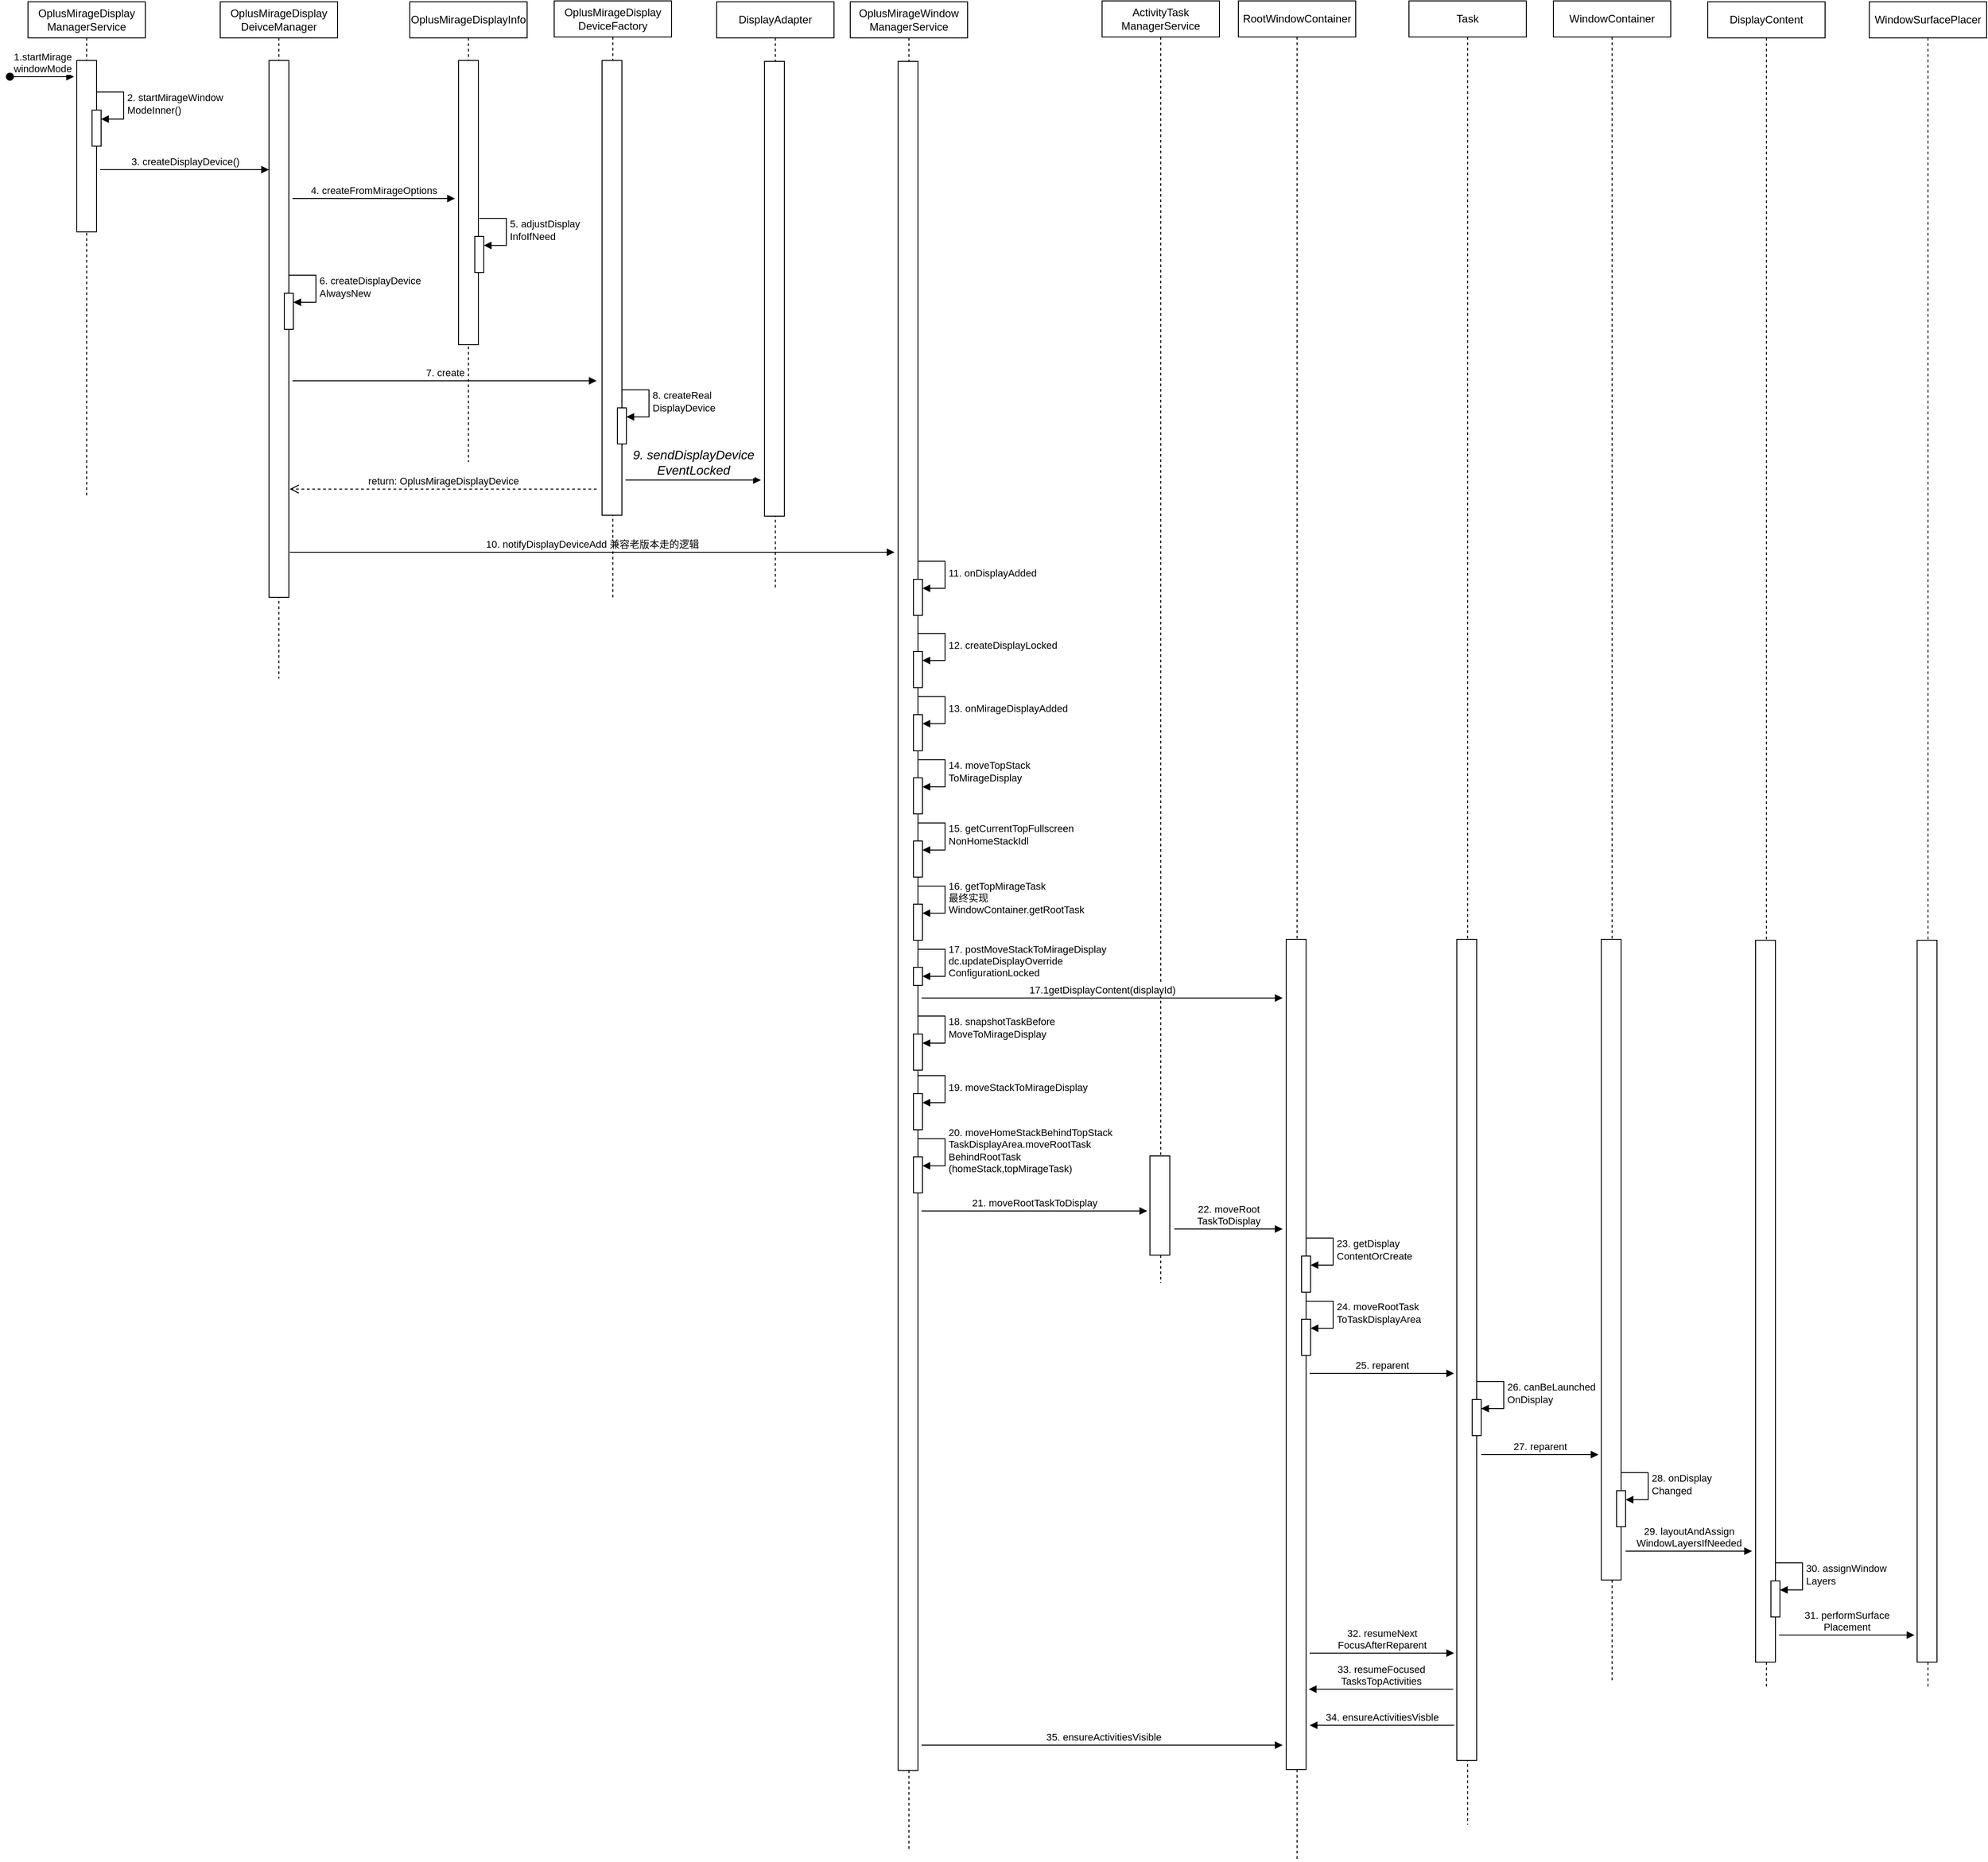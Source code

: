 <mxfile version="21.1.4" type="github">
  <diagram name="Page-1" id="2YBvvXClWsGukQMizWep">
    <mxGraphModel dx="979" dy="543" grid="1" gridSize="10" guides="1" tooltips="1" connect="1" arrows="1" fold="1" page="1" pageScale="1" pageWidth="850" pageHeight="1100" math="0" shadow="0">
      <root>
        <mxCell id="0" />
        <mxCell id="1" parent="0" />
        <mxCell id="8hkkn-3WCArkH5dwM9WC-1" value="OplusMirageDisplay&lt;br&gt;ManagerService" style="shape=umlLifeline;perimeter=lifelinePerimeter;whiteSpace=wrap;html=1;container=0;dropTarget=0;collapsible=0;recursiveResize=0;outlineConnect=0;portConstraint=eastwest;newEdgeStyle={&quot;edgeStyle&quot;:&quot;elbowEdgeStyle&quot;,&quot;elbow&quot;:&quot;vertical&quot;,&quot;curved&quot;:0,&quot;rounded&quot;:0};" parent="1" vertex="1">
          <mxGeometry x="40" y="20" width="130" height="550" as="geometry" />
        </mxCell>
        <mxCell id="8hkkn-3WCArkH5dwM9WC-2" value="" style="html=1;points=[];perimeter=orthogonalPerimeter;outlineConnect=0;targetShapes=umlLifeline;portConstraint=eastwest;newEdgeStyle={&quot;edgeStyle&quot;:&quot;elbowEdgeStyle&quot;,&quot;elbow&quot;:&quot;vertical&quot;,&quot;curved&quot;:0,&quot;rounded&quot;:0};" parent="8hkkn-3WCArkH5dwM9WC-1" vertex="1">
          <mxGeometry x="54" y="65" width="22" height="190" as="geometry" />
        </mxCell>
        <mxCell id="8hkkn-3WCArkH5dwM9WC-3" value="1.startMirage&lt;br&gt;windowMode" style="html=1;verticalAlign=bottom;startArrow=oval;endArrow=block;startSize=8;edgeStyle=elbowEdgeStyle;elbow=vertical;curved=0;rounded=0;" parent="8hkkn-3WCArkH5dwM9WC-1" edge="1">
          <mxGeometry relative="1" as="geometry">
            <mxPoint x="-20" y="83" as="sourcePoint" />
            <mxPoint x="51" y="83.103" as="targetPoint" />
          </mxGeometry>
        </mxCell>
        <mxCell id="8hkkn-3WCArkH5dwM9WC-277" value="" style="html=1;points=[];perimeter=orthogonalPerimeter;outlineConnect=0;targetShapes=umlLifeline;portConstraint=eastwest;newEdgeStyle={&quot;edgeStyle&quot;:&quot;elbowEdgeStyle&quot;,&quot;elbow&quot;:&quot;vertical&quot;,&quot;curved&quot;:0,&quot;rounded&quot;:0};" parent="8hkkn-3WCArkH5dwM9WC-1" vertex="1">
          <mxGeometry x="71" y="120" width="10" height="40" as="geometry" />
        </mxCell>
        <mxCell id="8hkkn-3WCArkH5dwM9WC-278" value="2. startMirageWindow&lt;br&gt;ModeInner()" style="html=1;align=left;spacingLeft=2;endArrow=block;rounded=0;edgeStyle=orthogonalEdgeStyle;curved=0;rounded=0;" parent="8hkkn-3WCArkH5dwM9WC-1" target="8hkkn-3WCArkH5dwM9WC-277" edge="1">
          <mxGeometry relative="1" as="geometry">
            <mxPoint x="76" y="100" as="sourcePoint" />
            <Array as="points">
              <mxPoint x="106" y="130" />
            </Array>
          </mxGeometry>
        </mxCell>
        <mxCell id="8hkkn-3WCArkH5dwM9WC-279" value="OplusMirageDisplay&lt;br&gt;DeivceManager" style="shape=umlLifeline;perimeter=lifelinePerimeter;whiteSpace=wrap;html=1;container=0;dropTarget=0;collapsible=0;recursiveResize=0;outlineConnect=0;portConstraint=eastwest;newEdgeStyle={&quot;edgeStyle&quot;:&quot;elbowEdgeStyle&quot;,&quot;elbow&quot;:&quot;vertical&quot;,&quot;curved&quot;:0,&quot;rounded&quot;:0};" parent="1" vertex="1">
          <mxGeometry x="253" y="20" width="130" height="750" as="geometry" />
        </mxCell>
        <mxCell id="8hkkn-3WCArkH5dwM9WC-280" value="" style="html=1;points=[];perimeter=orthogonalPerimeter;outlineConnect=0;targetShapes=umlLifeline;portConstraint=eastwest;newEdgeStyle={&quot;edgeStyle&quot;:&quot;elbowEdgeStyle&quot;,&quot;elbow&quot;:&quot;vertical&quot;,&quot;curved&quot;:0,&quot;rounded&quot;:0};" parent="8hkkn-3WCArkH5dwM9WC-279" vertex="1">
          <mxGeometry x="54" y="65" width="22" height="595" as="geometry" />
        </mxCell>
        <mxCell id="8hkkn-3WCArkH5dwM9WC-285" value="" style="html=1;points=[];perimeter=orthogonalPerimeter;outlineConnect=0;targetShapes=umlLifeline;portConstraint=eastwest;newEdgeStyle={&quot;edgeStyle&quot;:&quot;elbowEdgeStyle&quot;,&quot;elbow&quot;:&quot;vertical&quot;,&quot;curved&quot;:0,&quot;rounded&quot;:0};" parent="8hkkn-3WCArkH5dwM9WC-279" vertex="1">
          <mxGeometry x="71" y="323" width="10" height="40" as="geometry" />
        </mxCell>
        <mxCell id="8hkkn-3WCArkH5dwM9WC-286" value="6. createDisplayDevice&lt;br&gt;AlwaysNew" style="html=1;align=left;spacingLeft=2;endArrow=block;rounded=0;edgeStyle=orthogonalEdgeStyle;curved=0;rounded=0;" parent="8hkkn-3WCArkH5dwM9WC-279" target="8hkkn-3WCArkH5dwM9WC-285" edge="1">
          <mxGeometry relative="1" as="geometry">
            <mxPoint x="76" y="303" as="sourcePoint" />
            <Array as="points">
              <mxPoint x="106" y="333" />
            </Array>
          </mxGeometry>
        </mxCell>
        <mxCell id="8hkkn-3WCArkH5dwM9WC-284" value="3. createDisplayDevice()" style="html=1;verticalAlign=bottom;endArrow=block;edgeStyle=elbowEdgeStyle;elbow=vertical;curved=0;rounded=0;" parent="1" target="8hkkn-3WCArkH5dwM9WC-280" edge="1">
          <mxGeometry width="80" relative="1" as="geometry">
            <mxPoint x="120" y="206" as="sourcePoint" />
            <mxPoint x="300" y="206" as="targetPoint" />
          </mxGeometry>
        </mxCell>
        <mxCell id="8hkkn-3WCArkH5dwM9WC-287" value="OplusMirageDisplayInfo" style="shape=umlLifeline;perimeter=lifelinePerimeter;whiteSpace=wrap;html=1;container=0;dropTarget=0;collapsible=0;recursiveResize=0;outlineConnect=0;portConstraint=eastwest;newEdgeStyle={&quot;edgeStyle&quot;:&quot;elbowEdgeStyle&quot;,&quot;elbow&quot;:&quot;vertical&quot;,&quot;curved&quot;:0,&quot;rounded&quot;:0};" parent="1" vertex="1">
          <mxGeometry x="463" y="20" width="130" height="510" as="geometry" />
        </mxCell>
        <mxCell id="8hkkn-3WCArkH5dwM9WC-288" value="" style="html=1;points=[];perimeter=orthogonalPerimeter;outlineConnect=0;targetShapes=umlLifeline;portConstraint=eastwest;newEdgeStyle={&quot;edgeStyle&quot;:&quot;elbowEdgeStyle&quot;,&quot;elbow&quot;:&quot;vertical&quot;,&quot;curved&quot;:0,&quot;rounded&quot;:0};" parent="8hkkn-3WCArkH5dwM9WC-287" vertex="1">
          <mxGeometry x="54" y="65" width="22" height="315" as="geometry" />
        </mxCell>
        <mxCell id="8hkkn-3WCArkH5dwM9WC-294" value="" style="html=1;points=[];perimeter=orthogonalPerimeter;outlineConnect=0;targetShapes=umlLifeline;portConstraint=eastwest;newEdgeStyle={&quot;edgeStyle&quot;:&quot;elbowEdgeStyle&quot;,&quot;elbow&quot;:&quot;vertical&quot;,&quot;curved&quot;:0,&quot;rounded&quot;:0};" parent="8hkkn-3WCArkH5dwM9WC-287" vertex="1">
          <mxGeometry x="72" y="260" width="10" height="40" as="geometry" />
        </mxCell>
        <mxCell id="8hkkn-3WCArkH5dwM9WC-295" value="5. adjustDisplay&lt;br&gt;InfoIfNeed" style="html=1;align=left;spacingLeft=2;endArrow=block;rounded=0;edgeStyle=orthogonalEdgeStyle;curved=0;rounded=0;" parent="8hkkn-3WCArkH5dwM9WC-287" target="8hkkn-3WCArkH5dwM9WC-294" edge="1">
          <mxGeometry relative="1" as="geometry">
            <mxPoint x="77" y="240" as="sourcePoint" />
            <Array as="points">
              <mxPoint x="107" y="270" />
            </Array>
          </mxGeometry>
        </mxCell>
        <mxCell id="8hkkn-3WCArkH5dwM9WC-293" value="4. createFromMirageOptions" style="html=1;verticalAlign=bottom;endArrow=block;edgeStyle=elbowEdgeStyle;elbow=vertical;curved=0;rounded=0;" parent="1" edge="1">
          <mxGeometry width="80" relative="1" as="geometry">
            <mxPoint x="333" y="238" as="sourcePoint" />
            <mxPoint x="513" y="238" as="targetPoint" />
          </mxGeometry>
        </mxCell>
        <mxCell id="8hkkn-3WCArkH5dwM9WC-296" value="OplusMirageDisplay&lt;br&gt;DeviceFactory" style="shape=umlLifeline;perimeter=lifelinePerimeter;whiteSpace=wrap;html=1;container=0;dropTarget=0;collapsible=0;recursiveResize=0;outlineConnect=0;portConstraint=eastwest;newEdgeStyle={&quot;edgeStyle&quot;:&quot;elbowEdgeStyle&quot;,&quot;elbow&quot;:&quot;vertical&quot;,&quot;curved&quot;:0,&quot;rounded&quot;:0};" parent="1" vertex="1">
          <mxGeometry x="623" y="19" width="130" height="661" as="geometry" />
        </mxCell>
        <mxCell id="8hkkn-3WCArkH5dwM9WC-297" value="" style="html=1;points=[];perimeter=orthogonalPerimeter;outlineConnect=0;targetShapes=umlLifeline;portConstraint=eastwest;newEdgeStyle={&quot;edgeStyle&quot;:&quot;elbowEdgeStyle&quot;,&quot;elbow&quot;:&quot;vertical&quot;,&quot;curved&quot;:0,&quot;rounded&quot;:0};" parent="8hkkn-3WCArkH5dwM9WC-296" vertex="1">
          <mxGeometry x="53" y="66" width="22" height="504" as="geometry" />
        </mxCell>
        <mxCell id="8hkkn-3WCArkH5dwM9WC-304" value="" style="html=1;points=[];perimeter=orthogonalPerimeter;outlineConnect=0;targetShapes=umlLifeline;portConstraint=eastwest;newEdgeStyle={&quot;edgeStyle&quot;:&quot;elbowEdgeStyle&quot;,&quot;elbow&quot;:&quot;vertical&quot;,&quot;curved&quot;:0,&quot;rounded&quot;:0};" parent="8hkkn-3WCArkH5dwM9WC-296" vertex="1">
          <mxGeometry x="70" y="451" width="10" height="40" as="geometry" />
        </mxCell>
        <mxCell id="8hkkn-3WCArkH5dwM9WC-305" value="8. createReal&lt;br&gt;DisplayDevice" style="html=1;align=left;spacingLeft=2;endArrow=block;rounded=0;edgeStyle=orthogonalEdgeStyle;curved=0;rounded=0;" parent="8hkkn-3WCArkH5dwM9WC-296" target="8hkkn-3WCArkH5dwM9WC-304" edge="1">
          <mxGeometry relative="1" as="geometry">
            <mxPoint x="75" y="431" as="sourcePoint" />
            <Array as="points">
              <mxPoint x="105" y="461" />
            </Array>
          </mxGeometry>
        </mxCell>
        <mxCell id="8hkkn-3WCArkH5dwM9WC-303" value="7. create" style="html=1;verticalAlign=bottom;endArrow=block;edgeStyle=elbowEdgeStyle;elbow=vertical;curved=0;rounded=0;" parent="1" edge="1">
          <mxGeometry width="80" relative="1" as="geometry">
            <mxPoint x="333" y="440" as="sourcePoint" />
            <mxPoint x="670" y="440" as="targetPoint" />
          </mxGeometry>
        </mxCell>
        <mxCell id="8hkkn-3WCArkH5dwM9WC-306" value="DisplayAdapter" style="shape=umlLifeline;perimeter=lifelinePerimeter;whiteSpace=wrap;html=1;container=0;dropTarget=0;collapsible=0;recursiveResize=0;outlineConnect=0;portConstraint=eastwest;newEdgeStyle={&quot;edgeStyle&quot;:&quot;elbowEdgeStyle&quot;,&quot;elbow&quot;:&quot;vertical&quot;,&quot;curved&quot;:0,&quot;rounded&quot;:0};" parent="1" vertex="1">
          <mxGeometry x="803" y="20" width="130" height="650" as="geometry" />
        </mxCell>
        <mxCell id="8hkkn-3WCArkH5dwM9WC-307" value="" style="html=1;points=[];perimeter=orthogonalPerimeter;outlineConnect=0;targetShapes=umlLifeline;portConstraint=eastwest;newEdgeStyle={&quot;edgeStyle&quot;:&quot;elbowEdgeStyle&quot;,&quot;elbow&quot;:&quot;vertical&quot;,&quot;curved&quot;:0,&quot;rounded&quot;:0};" parent="8hkkn-3WCArkH5dwM9WC-306" vertex="1">
          <mxGeometry x="53" y="66" width="22" height="504" as="geometry" />
        </mxCell>
        <mxCell id="8hkkn-3WCArkH5dwM9WC-310" value="&lt;font style=&quot;font-size: 14px;&quot;&gt;&lt;i&gt;9. sendDisplayDevice&lt;br&gt;EventLocked&lt;/i&gt;&lt;/font&gt;" style="html=1;verticalAlign=bottom;endArrow=block;edgeStyle=elbowEdgeStyle;elbow=vertical;curved=0;rounded=0;" parent="1" edge="1">
          <mxGeometry width="80" relative="1" as="geometry">
            <mxPoint x="702" y="550" as="sourcePoint" />
            <mxPoint x="852" y="550" as="targetPoint" />
            <mxPoint as="offset" />
          </mxGeometry>
        </mxCell>
        <mxCell id="8hkkn-3WCArkH5dwM9WC-311" value="return: OplusMirageDisplayDevice" style="html=1;verticalAlign=bottom;endArrow=open;dashed=1;endSize=8;edgeStyle=elbowEdgeStyle;elbow=vertical;curved=0;rounded=0;" parent="1" edge="1">
          <mxGeometry relative="1" as="geometry">
            <mxPoint x="670" y="560" as="sourcePoint" />
            <mxPoint x="330" y="560" as="targetPoint" />
          </mxGeometry>
        </mxCell>
        <mxCell id="8hkkn-3WCArkH5dwM9WC-312" value="OplusMirageWindow&lt;br&gt;ManagerService" style="shape=umlLifeline;perimeter=lifelinePerimeter;whiteSpace=wrap;html=1;container=0;dropTarget=0;collapsible=0;recursiveResize=0;outlineConnect=0;portConstraint=eastwest;newEdgeStyle={&quot;edgeStyle&quot;:&quot;elbowEdgeStyle&quot;,&quot;elbow&quot;:&quot;vertical&quot;,&quot;curved&quot;:0,&quot;rounded&quot;:0};" parent="1" vertex="1">
          <mxGeometry x="951" y="20" width="130" height="2050" as="geometry" />
        </mxCell>
        <mxCell id="8hkkn-3WCArkH5dwM9WC-313" value="" style="html=1;points=[];perimeter=orthogonalPerimeter;outlineConnect=0;targetShapes=umlLifeline;portConstraint=eastwest;newEdgeStyle={&quot;edgeStyle&quot;:&quot;elbowEdgeStyle&quot;,&quot;elbow&quot;:&quot;vertical&quot;,&quot;curved&quot;:0,&quot;rounded&quot;:0};" parent="8hkkn-3WCArkH5dwM9WC-312" vertex="1">
          <mxGeometry x="53" y="66" width="22" height="1894" as="geometry" />
        </mxCell>
        <mxCell id="8hkkn-3WCArkH5dwM9WC-315" value="" style="html=1;points=[];perimeter=orthogonalPerimeter;outlineConnect=0;targetShapes=umlLifeline;portConstraint=eastwest;newEdgeStyle={&quot;edgeStyle&quot;:&quot;elbowEdgeStyle&quot;,&quot;elbow&quot;:&quot;vertical&quot;,&quot;curved&quot;:0,&quot;rounded&quot;:0};" parent="8hkkn-3WCArkH5dwM9WC-312" vertex="1">
          <mxGeometry x="70" y="640" width="10" height="40" as="geometry" />
        </mxCell>
        <mxCell id="8hkkn-3WCArkH5dwM9WC-316" value="11. onDisplayAdded" style="html=1;align=left;spacingLeft=2;endArrow=block;rounded=0;edgeStyle=orthogonalEdgeStyle;curved=0;rounded=0;" parent="8hkkn-3WCArkH5dwM9WC-312" target="8hkkn-3WCArkH5dwM9WC-315" edge="1">
          <mxGeometry relative="1" as="geometry">
            <mxPoint x="75" y="620" as="sourcePoint" />
            <Array as="points">
              <mxPoint x="105" y="650" />
            </Array>
          </mxGeometry>
        </mxCell>
        <mxCell id="8hkkn-3WCArkH5dwM9WC-317" value="" style="html=1;points=[];perimeter=orthogonalPerimeter;outlineConnect=0;targetShapes=umlLifeline;portConstraint=eastwest;newEdgeStyle={&quot;edgeStyle&quot;:&quot;elbowEdgeStyle&quot;,&quot;elbow&quot;:&quot;vertical&quot;,&quot;curved&quot;:0,&quot;rounded&quot;:0};" parent="8hkkn-3WCArkH5dwM9WC-312" vertex="1">
          <mxGeometry x="70" y="720" width="10" height="40" as="geometry" />
        </mxCell>
        <mxCell id="8hkkn-3WCArkH5dwM9WC-318" value="12. createDisplayLocked" style="html=1;align=left;spacingLeft=2;endArrow=block;rounded=0;edgeStyle=orthogonalEdgeStyle;curved=0;rounded=0;" parent="8hkkn-3WCArkH5dwM9WC-312" target="8hkkn-3WCArkH5dwM9WC-317" edge="1">
          <mxGeometry relative="1" as="geometry">
            <mxPoint x="75" y="700" as="sourcePoint" />
            <Array as="points">
              <mxPoint x="105" y="730" />
            </Array>
          </mxGeometry>
        </mxCell>
        <mxCell id="8hkkn-3WCArkH5dwM9WC-319" value="" style="html=1;points=[];perimeter=orthogonalPerimeter;outlineConnect=0;targetShapes=umlLifeline;portConstraint=eastwest;newEdgeStyle={&quot;edgeStyle&quot;:&quot;elbowEdgeStyle&quot;,&quot;elbow&quot;:&quot;vertical&quot;,&quot;curved&quot;:0,&quot;rounded&quot;:0};" parent="8hkkn-3WCArkH5dwM9WC-312" vertex="1">
          <mxGeometry x="70" y="790" width="10" height="40" as="geometry" />
        </mxCell>
        <mxCell id="8hkkn-3WCArkH5dwM9WC-320" value="13. onMirageDisplayAdded" style="html=1;align=left;spacingLeft=2;endArrow=block;rounded=0;edgeStyle=orthogonalEdgeStyle;curved=0;rounded=0;" parent="8hkkn-3WCArkH5dwM9WC-312" target="8hkkn-3WCArkH5dwM9WC-319" edge="1">
          <mxGeometry relative="1" as="geometry">
            <mxPoint x="75" y="770" as="sourcePoint" />
            <Array as="points">
              <mxPoint x="105" y="800" />
            </Array>
          </mxGeometry>
        </mxCell>
        <mxCell id="8hkkn-3WCArkH5dwM9WC-321" value="" style="html=1;points=[];perimeter=orthogonalPerimeter;outlineConnect=0;targetShapes=umlLifeline;portConstraint=eastwest;newEdgeStyle={&quot;edgeStyle&quot;:&quot;elbowEdgeStyle&quot;,&quot;elbow&quot;:&quot;vertical&quot;,&quot;curved&quot;:0,&quot;rounded&quot;:0};" parent="8hkkn-3WCArkH5dwM9WC-312" vertex="1">
          <mxGeometry x="70" y="860" width="10" height="40" as="geometry" />
        </mxCell>
        <mxCell id="8hkkn-3WCArkH5dwM9WC-322" value="14. moveTopStack&lt;br&gt;ToMirageDisplay&amp;nbsp;" style="html=1;align=left;spacingLeft=2;endArrow=block;rounded=0;edgeStyle=orthogonalEdgeStyle;curved=0;rounded=0;" parent="8hkkn-3WCArkH5dwM9WC-312" target="8hkkn-3WCArkH5dwM9WC-321" edge="1">
          <mxGeometry relative="1" as="geometry">
            <mxPoint x="75" y="840" as="sourcePoint" />
            <Array as="points">
              <mxPoint x="105" y="870" />
            </Array>
          </mxGeometry>
        </mxCell>
        <mxCell id="8hkkn-3WCArkH5dwM9WC-323" value="" style="html=1;points=[];perimeter=orthogonalPerimeter;outlineConnect=0;targetShapes=umlLifeline;portConstraint=eastwest;newEdgeStyle={&quot;edgeStyle&quot;:&quot;elbowEdgeStyle&quot;,&quot;elbow&quot;:&quot;vertical&quot;,&quot;curved&quot;:0,&quot;rounded&quot;:0};" parent="8hkkn-3WCArkH5dwM9WC-312" vertex="1">
          <mxGeometry x="70" y="930" width="10" height="40" as="geometry" />
        </mxCell>
        <mxCell id="8hkkn-3WCArkH5dwM9WC-324" value="15. getCurrentTopFullscreen&lt;br&gt;NonHomeStackIdl" style="html=1;align=left;spacingLeft=2;endArrow=block;rounded=0;edgeStyle=orthogonalEdgeStyle;curved=0;rounded=0;" parent="8hkkn-3WCArkH5dwM9WC-312" target="8hkkn-3WCArkH5dwM9WC-323" edge="1">
          <mxGeometry relative="1" as="geometry">
            <mxPoint x="75" y="910" as="sourcePoint" />
            <Array as="points">
              <mxPoint x="105" y="940" />
            </Array>
          </mxGeometry>
        </mxCell>
        <mxCell id="8hkkn-3WCArkH5dwM9WC-325" value="" style="html=1;points=[];perimeter=orthogonalPerimeter;outlineConnect=0;targetShapes=umlLifeline;portConstraint=eastwest;newEdgeStyle={&quot;edgeStyle&quot;:&quot;elbowEdgeStyle&quot;,&quot;elbow&quot;:&quot;vertical&quot;,&quot;curved&quot;:0,&quot;rounded&quot;:0};" parent="8hkkn-3WCArkH5dwM9WC-312" vertex="1">
          <mxGeometry x="70" y="1000" width="10" height="40" as="geometry" />
        </mxCell>
        <mxCell id="8hkkn-3WCArkH5dwM9WC-326" value="16. getTopMirageTask&lt;br&gt;最终实现&lt;br&gt;WindowContainer.getRootTask" style="html=1;align=left;spacingLeft=2;endArrow=block;rounded=0;edgeStyle=orthogonalEdgeStyle;curved=0;rounded=0;" parent="8hkkn-3WCArkH5dwM9WC-312" target="8hkkn-3WCArkH5dwM9WC-325" edge="1">
          <mxGeometry relative="1" as="geometry">
            <mxPoint x="75" y="980" as="sourcePoint" />
            <Array as="points">
              <mxPoint x="105" y="1010" />
            </Array>
          </mxGeometry>
        </mxCell>
        <mxCell id="8hkkn-3WCArkH5dwM9WC-329" value="" style="html=1;points=[];perimeter=orthogonalPerimeter;outlineConnect=0;targetShapes=umlLifeline;portConstraint=eastwest;newEdgeStyle={&quot;edgeStyle&quot;:&quot;elbowEdgeStyle&quot;,&quot;elbow&quot;:&quot;vertical&quot;,&quot;curved&quot;:0,&quot;rounded&quot;:0};" parent="8hkkn-3WCArkH5dwM9WC-312" vertex="1">
          <mxGeometry x="70" y="1070" width="10" height="20" as="geometry" />
        </mxCell>
        <mxCell id="8hkkn-3WCArkH5dwM9WC-330" value="17. postMoveStackToMirageDisplay&lt;br&gt;dc.updateDisplayOverride&lt;br&gt;ConfigurationLocked" style="html=1;align=left;spacingLeft=2;endArrow=block;rounded=0;edgeStyle=orthogonalEdgeStyle;curved=0;rounded=0;" parent="8hkkn-3WCArkH5dwM9WC-312" target="8hkkn-3WCArkH5dwM9WC-329" edge="1">
          <mxGeometry relative="1" as="geometry">
            <mxPoint x="75" y="1050" as="sourcePoint" />
            <Array as="points">
              <mxPoint x="105" y="1080" />
            </Array>
          </mxGeometry>
        </mxCell>
        <mxCell id="8hkkn-3WCArkH5dwM9WC-331" value="" style="html=1;points=[];perimeter=orthogonalPerimeter;outlineConnect=0;targetShapes=umlLifeline;portConstraint=eastwest;newEdgeStyle={&quot;edgeStyle&quot;:&quot;elbowEdgeStyle&quot;,&quot;elbow&quot;:&quot;vertical&quot;,&quot;curved&quot;:0,&quot;rounded&quot;:0};" parent="8hkkn-3WCArkH5dwM9WC-312" vertex="1">
          <mxGeometry x="70" y="1144" width="10" height="40" as="geometry" />
        </mxCell>
        <mxCell id="8hkkn-3WCArkH5dwM9WC-332" value="18. snapshotTaskBefore&lt;br&gt;MoveToMirageDisplay" style="html=1;align=left;spacingLeft=2;endArrow=block;rounded=0;edgeStyle=orthogonalEdgeStyle;curved=0;rounded=0;" parent="8hkkn-3WCArkH5dwM9WC-312" target="8hkkn-3WCArkH5dwM9WC-331" edge="1">
          <mxGeometry relative="1" as="geometry">
            <mxPoint x="75" y="1124" as="sourcePoint" />
            <Array as="points">
              <mxPoint x="105" y="1154" />
            </Array>
          </mxGeometry>
        </mxCell>
        <mxCell id="8hkkn-3WCArkH5dwM9WC-333" value="" style="html=1;points=[];perimeter=orthogonalPerimeter;outlineConnect=0;targetShapes=umlLifeline;portConstraint=eastwest;newEdgeStyle={&quot;edgeStyle&quot;:&quot;elbowEdgeStyle&quot;,&quot;elbow&quot;:&quot;vertical&quot;,&quot;curved&quot;:0,&quot;rounded&quot;:0};" parent="8hkkn-3WCArkH5dwM9WC-312" vertex="1">
          <mxGeometry x="70" y="1210" width="10" height="40" as="geometry" />
        </mxCell>
        <mxCell id="8hkkn-3WCArkH5dwM9WC-334" value="19. moveStackToMirageDisplay" style="html=1;align=left;spacingLeft=2;endArrow=block;rounded=0;edgeStyle=orthogonalEdgeStyle;curved=0;rounded=0;" parent="8hkkn-3WCArkH5dwM9WC-312" target="8hkkn-3WCArkH5dwM9WC-333" edge="1">
          <mxGeometry relative="1" as="geometry">
            <mxPoint x="75" y="1190" as="sourcePoint" />
            <Array as="points">
              <mxPoint x="105" y="1220" />
            </Array>
          </mxGeometry>
        </mxCell>
        <mxCell id="8hkkn-3WCArkH5dwM9WC-335" value="" style="html=1;points=[];perimeter=orthogonalPerimeter;outlineConnect=0;targetShapes=umlLifeline;portConstraint=eastwest;newEdgeStyle={&quot;edgeStyle&quot;:&quot;elbowEdgeStyle&quot;,&quot;elbow&quot;:&quot;vertical&quot;,&quot;curved&quot;:0,&quot;rounded&quot;:0};" parent="8hkkn-3WCArkH5dwM9WC-312" vertex="1">
          <mxGeometry x="70" y="1280" width="10" height="40" as="geometry" />
        </mxCell>
        <mxCell id="8hkkn-3WCArkH5dwM9WC-336" value="20. moveHomeStackBehindTopStack&lt;br&gt;TaskDisplayArea.moveRootTask&lt;br&gt;BehindRootTask&lt;br&gt;(homeStack,topMirageTask)" style="html=1;align=left;spacingLeft=2;endArrow=block;rounded=0;edgeStyle=orthogonalEdgeStyle;curved=0;rounded=0;" parent="8hkkn-3WCArkH5dwM9WC-312" target="8hkkn-3WCArkH5dwM9WC-335" edge="1">
          <mxGeometry relative="1" as="geometry">
            <mxPoint x="75" y="1260" as="sourcePoint" />
            <Array as="points">
              <mxPoint x="105" y="1290" />
            </Array>
          </mxGeometry>
        </mxCell>
        <mxCell id="8hkkn-3WCArkH5dwM9WC-314" value="10. notifyDisplayDeviceAdd 兼容老版本走的逻辑" style="html=1;verticalAlign=bottom;endArrow=block;edgeStyle=elbowEdgeStyle;elbow=vertical;curved=0;rounded=0;" parent="1" edge="1">
          <mxGeometry width="80" relative="1" as="geometry">
            <mxPoint x="330" y="630" as="sourcePoint" />
            <mxPoint x="1000" y="630" as="targetPoint" />
          </mxGeometry>
        </mxCell>
        <mxCell id="8hkkn-3WCArkH5dwM9WC-337" value="ActivityTask&lt;br&gt;ManagerService" style="shape=umlLifeline;perimeter=lifelinePerimeter;whiteSpace=wrap;html=1;container=0;dropTarget=0;collapsible=0;recursiveResize=0;outlineConnect=0;portConstraint=eastwest;newEdgeStyle={&quot;edgeStyle&quot;:&quot;elbowEdgeStyle&quot;,&quot;elbow&quot;:&quot;vertical&quot;,&quot;curved&quot;:0,&quot;rounded&quot;:0};" parent="1" vertex="1">
          <mxGeometry x="1230" y="19" width="130" height="1421" as="geometry" />
        </mxCell>
        <mxCell id="8hkkn-3WCArkH5dwM9WC-338" value="" style="html=1;points=[];perimeter=orthogonalPerimeter;outlineConnect=0;targetShapes=umlLifeline;portConstraint=eastwest;newEdgeStyle={&quot;edgeStyle&quot;:&quot;elbowEdgeStyle&quot;,&quot;elbow&quot;:&quot;vertical&quot;,&quot;curved&quot;:0,&quot;rounded&quot;:0};" parent="8hkkn-3WCArkH5dwM9WC-337" vertex="1">
          <mxGeometry x="53" y="1280" width="22" height="110" as="geometry" />
        </mxCell>
        <mxCell id="8hkkn-3WCArkH5dwM9WC-339" value="21. moveRootTaskToDisplay" style="html=1;verticalAlign=bottom;endArrow=block;edgeStyle=elbowEdgeStyle;elbow=vertical;curved=0;rounded=0;" parent="1" edge="1">
          <mxGeometry width="80" relative="1" as="geometry">
            <mxPoint x="1030" y="1360" as="sourcePoint" />
            <mxPoint x="1280" y="1360" as="targetPoint" />
          </mxGeometry>
        </mxCell>
        <mxCell id="8hkkn-3WCArkH5dwM9WC-340" value="RootWindowContainer" style="shape=umlLifeline;perimeter=lifelinePerimeter;whiteSpace=wrap;html=1;container=0;dropTarget=0;collapsible=0;recursiveResize=0;outlineConnect=0;portConstraint=eastwest;newEdgeStyle={&quot;edgeStyle&quot;:&quot;elbowEdgeStyle&quot;,&quot;elbow&quot;:&quot;vertical&quot;,&quot;curved&quot;:0,&quot;rounded&quot;:0};" parent="1" vertex="1">
          <mxGeometry x="1381" y="19" width="130" height="2061" as="geometry" />
        </mxCell>
        <mxCell id="8hkkn-3WCArkH5dwM9WC-341" value="" style="html=1;points=[];perimeter=orthogonalPerimeter;outlineConnect=0;targetShapes=umlLifeline;portConstraint=eastwest;newEdgeStyle={&quot;edgeStyle&quot;:&quot;elbowEdgeStyle&quot;,&quot;elbow&quot;:&quot;vertical&quot;,&quot;curved&quot;:0,&quot;rounded&quot;:0};" parent="8hkkn-3WCArkH5dwM9WC-340" vertex="1">
          <mxGeometry x="53" y="1040" width="22" height="920" as="geometry" />
        </mxCell>
        <mxCell id="8hkkn-3WCArkH5dwM9WC-344" value="" style="html=1;points=[];perimeter=orthogonalPerimeter;outlineConnect=0;targetShapes=umlLifeline;portConstraint=eastwest;newEdgeStyle={&quot;edgeStyle&quot;:&quot;elbowEdgeStyle&quot;,&quot;elbow&quot;:&quot;vertical&quot;,&quot;curved&quot;:0,&quot;rounded&quot;:0};" parent="8hkkn-3WCArkH5dwM9WC-340" vertex="1">
          <mxGeometry x="70" y="1391" width="10" height="40" as="geometry" />
        </mxCell>
        <mxCell id="8hkkn-3WCArkH5dwM9WC-345" value="23. getDisplay&lt;br&gt;ContentOrCreate" style="html=1;align=left;spacingLeft=2;endArrow=block;rounded=0;edgeStyle=orthogonalEdgeStyle;curved=0;rounded=0;" parent="8hkkn-3WCArkH5dwM9WC-340" target="8hkkn-3WCArkH5dwM9WC-344" edge="1">
          <mxGeometry relative="1" as="geometry">
            <mxPoint x="75" y="1371" as="sourcePoint" />
            <Array as="points">
              <mxPoint x="105" y="1401" />
            </Array>
          </mxGeometry>
        </mxCell>
        <mxCell id="8hkkn-3WCArkH5dwM9WC-346" value="" style="html=1;points=[];perimeter=orthogonalPerimeter;outlineConnect=0;targetShapes=umlLifeline;portConstraint=eastwest;newEdgeStyle={&quot;edgeStyle&quot;:&quot;elbowEdgeStyle&quot;,&quot;elbow&quot;:&quot;vertical&quot;,&quot;curved&quot;:0,&quot;rounded&quot;:0};" parent="8hkkn-3WCArkH5dwM9WC-340" vertex="1">
          <mxGeometry x="70" y="1461" width="10" height="40" as="geometry" />
        </mxCell>
        <mxCell id="8hkkn-3WCArkH5dwM9WC-347" value="24. moveRootTask&lt;br&gt;ToTaskDisplayArea" style="html=1;align=left;spacingLeft=2;endArrow=block;rounded=0;edgeStyle=orthogonalEdgeStyle;curved=0;rounded=0;" parent="8hkkn-3WCArkH5dwM9WC-340" target="8hkkn-3WCArkH5dwM9WC-346" edge="1">
          <mxGeometry relative="1" as="geometry">
            <mxPoint x="75" y="1441" as="sourcePoint" />
            <Array as="points">
              <mxPoint x="105" y="1471" />
            </Array>
          </mxGeometry>
        </mxCell>
        <mxCell id="8hkkn-3WCArkH5dwM9WC-342" value="17.1getDisplayContent(displayId)" style="html=1;verticalAlign=bottom;endArrow=block;edgeStyle=elbowEdgeStyle;elbow=vertical;curved=0;rounded=0;" parent="1" edge="1">
          <mxGeometry width="80" relative="1" as="geometry">
            <mxPoint x="1030" y="1124" as="sourcePoint" />
            <mxPoint x="1430" y="1124" as="targetPoint" />
          </mxGeometry>
        </mxCell>
        <mxCell id="8hkkn-3WCArkH5dwM9WC-343" value="22. moveRoot&lt;br&gt;TaskToDisplay" style="html=1;verticalAlign=bottom;endArrow=block;edgeStyle=elbowEdgeStyle;elbow=vertical;curved=0;rounded=0;" parent="1" edge="1">
          <mxGeometry width="80" relative="1" as="geometry">
            <mxPoint x="1310" y="1380" as="sourcePoint" />
            <mxPoint x="1430" y="1380" as="targetPoint" />
          </mxGeometry>
        </mxCell>
        <mxCell id="8hkkn-3WCArkH5dwM9WC-348" value="&amp;nbsp;35. ensureActivitiesVisible" style="html=1;verticalAlign=bottom;endArrow=block;edgeStyle=elbowEdgeStyle;elbow=vertical;curved=0;rounded=0;" parent="1" edge="1">
          <mxGeometry width="80" relative="1" as="geometry">
            <mxPoint x="1030" y="1952" as="sourcePoint" />
            <mxPoint x="1430" y="1952" as="targetPoint" />
          </mxGeometry>
        </mxCell>
        <mxCell id="BTnKgpzovzwkrVFmSv59-1" value="Task" style="shape=umlLifeline;perimeter=lifelinePerimeter;whiteSpace=wrap;html=1;container=0;dropTarget=0;collapsible=0;recursiveResize=0;outlineConnect=0;portConstraint=eastwest;newEdgeStyle={&quot;edgeStyle&quot;:&quot;elbowEdgeStyle&quot;,&quot;elbow&quot;:&quot;vertical&quot;,&quot;curved&quot;:0,&quot;rounded&quot;:0};" vertex="1" parent="1">
          <mxGeometry x="1570" y="19" width="130" height="2021" as="geometry" />
        </mxCell>
        <mxCell id="BTnKgpzovzwkrVFmSv59-2" value="" style="html=1;points=[];perimeter=orthogonalPerimeter;outlineConnect=0;targetShapes=umlLifeline;portConstraint=eastwest;newEdgeStyle={&quot;edgeStyle&quot;:&quot;elbowEdgeStyle&quot;,&quot;elbow&quot;:&quot;vertical&quot;,&quot;curved&quot;:0,&quot;rounded&quot;:0};" vertex="1" parent="BTnKgpzovzwkrVFmSv59-1">
          <mxGeometry x="53" y="1040" width="22" height="910" as="geometry" />
        </mxCell>
        <mxCell id="BTnKgpzovzwkrVFmSv59-8" value="" style="html=1;points=[];perimeter=orthogonalPerimeter;outlineConnect=0;targetShapes=umlLifeline;portConstraint=eastwest;newEdgeStyle={&quot;edgeStyle&quot;:&quot;elbowEdgeStyle&quot;,&quot;elbow&quot;:&quot;vertical&quot;,&quot;curved&quot;:0,&quot;rounded&quot;:0};" vertex="1" parent="BTnKgpzovzwkrVFmSv59-1">
          <mxGeometry x="70" y="1550" width="10" height="40" as="geometry" />
        </mxCell>
        <mxCell id="BTnKgpzovzwkrVFmSv59-9" value="26. canBeLaunched&lt;br&gt;OnDisplay" style="html=1;align=left;spacingLeft=2;endArrow=block;rounded=0;edgeStyle=orthogonalEdgeStyle;curved=0;rounded=0;" edge="1" target="BTnKgpzovzwkrVFmSv59-8" parent="BTnKgpzovzwkrVFmSv59-1">
          <mxGeometry relative="1" as="geometry">
            <mxPoint x="75" y="1530" as="sourcePoint" />
            <Array as="points">
              <mxPoint x="105" y="1560" />
            </Array>
          </mxGeometry>
        </mxCell>
        <mxCell id="BTnKgpzovzwkrVFmSv59-7" value="25. reparent" style="html=1;verticalAlign=bottom;endArrow=block;edgeStyle=elbowEdgeStyle;elbow=vertical;curved=0;rounded=0;" edge="1" parent="1">
          <mxGeometry width="80" relative="1" as="geometry">
            <mxPoint x="1460" y="1540" as="sourcePoint" />
            <mxPoint x="1620" y="1540" as="targetPoint" />
          </mxGeometry>
        </mxCell>
        <mxCell id="BTnKgpzovzwkrVFmSv59-12" value="WindowContainer" style="shape=umlLifeline;perimeter=lifelinePerimeter;whiteSpace=wrap;html=1;container=0;dropTarget=0;collapsible=0;recursiveResize=0;outlineConnect=0;portConstraint=eastwest;newEdgeStyle={&quot;edgeStyle&quot;:&quot;elbowEdgeStyle&quot;,&quot;elbow&quot;:&quot;vertical&quot;,&quot;curved&quot;:0,&quot;rounded&quot;:0};" vertex="1" parent="1">
          <mxGeometry x="1730" y="19" width="130" height="1861" as="geometry" />
        </mxCell>
        <mxCell id="BTnKgpzovzwkrVFmSv59-13" value="" style="html=1;points=[];perimeter=orthogonalPerimeter;outlineConnect=0;targetShapes=umlLifeline;portConstraint=eastwest;newEdgeStyle={&quot;edgeStyle&quot;:&quot;elbowEdgeStyle&quot;,&quot;elbow&quot;:&quot;vertical&quot;,&quot;curved&quot;:0,&quot;rounded&quot;:0};" vertex="1" parent="BTnKgpzovzwkrVFmSv59-12">
          <mxGeometry x="53" y="1040" width="22" height="710" as="geometry" />
        </mxCell>
        <mxCell id="BTnKgpzovzwkrVFmSv59-19" value="" style="html=1;points=[];perimeter=orthogonalPerimeter;outlineConnect=0;targetShapes=umlLifeline;portConstraint=eastwest;newEdgeStyle={&quot;edgeStyle&quot;:&quot;elbowEdgeStyle&quot;,&quot;elbow&quot;:&quot;vertical&quot;,&quot;curved&quot;:0,&quot;rounded&quot;:0};" vertex="1" parent="BTnKgpzovzwkrVFmSv59-12">
          <mxGeometry x="70" y="1651" width="10" height="40" as="geometry" />
        </mxCell>
        <mxCell id="BTnKgpzovzwkrVFmSv59-20" value="28. onDisplay&lt;br&gt;Changed" style="html=1;align=left;spacingLeft=2;endArrow=block;rounded=0;edgeStyle=orthogonalEdgeStyle;curved=0;rounded=0;" edge="1" target="BTnKgpzovzwkrVFmSv59-19" parent="BTnKgpzovzwkrVFmSv59-12">
          <mxGeometry relative="1" as="geometry">
            <mxPoint x="75" y="1631" as="sourcePoint" />
            <Array as="points">
              <mxPoint x="105" y="1661" />
            </Array>
          </mxGeometry>
        </mxCell>
        <mxCell id="BTnKgpzovzwkrVFmSv59-18" value="27. reparent" style="html=1;verticalAlign=bottom;endArrow=block;edgeStyle=elbowEdgeStyle;elbow=vertical;curved=0;rounded=0;" edge="1" parent="1">
          <mxGeometry width="80" relative="1" as="geometry">
            <mxPoint x="1650" y="1630" as="sourcePoint" />
            <mxPoint x="1780" y="1630" as="targetPoint" />
          </mxGeometry>
        </mxCell>
        <mxCell id="BTnKgpzovzwkrVFmSv59-21" value="DisplayContent" style="shape=umlLifeline;perimeter=lifelinePerimeter;whiteSpace=wrap;html=1;container=0;dropTarget=0;collapsible=0;recursiveResize=0;outlineConnect=0;portConstraint=eastwest;newEdgeStyle={&quot;edgeStyle&quot;:&quot;elbowEdgeStyle&quot;,&quot;elbow&quot;:&quot;vertical&quot;,&quot;curved&quot;:0,&quot;rounded&quot;:0};" vertex="1" parent="1">
          <mxGeometry x="1901" y="20" width="130" height="1870" as="geometry" />
        </mxCell>
        <mxCell id="BTnKgpzovzwkrVFmSv59-22" value="" style="html=1;points=[];perimeter=orthogonalPerimeter;outlineConnect=0;targetShapes=umlLifeline;portConstraint=eastwest;newEdgeStyle={&quot;edgeStyle&quot;:&quot;elbowEdgeStyle&quot;,&quot;elbow&quot;:&quot;vertical&quot;,&quot;curved&quot;:0,&quot;rounded&quot;:0};" vertex="1" parent="BTnKgpzovzwkrVFmSv59-21">
          <mxGeometry x="53" y="1040" width="22" height="800" as="geometry" />
        </mxCell>
        <mxCell id="BTnKgpzovzwkrVFmSv59-26" value="" style="html=1;points=[];perimeter=orthogonalPerimeter;outlineConnect=0;targetShapes=umlLifeline;portConstraint=eastwest;newEdgeStyle={&quot;edgeStyle&quot;:&quot;elbowEdgeStyle&quot;,&quot;elbow&quot;:&quot;vertical&quot;,&quot;curved&quot;:0,&quot;rounded&quot;:0};" vertex="1" parent="BTnKgpzovzwkrVFmSv59-21">
          <mxGeometry x="70" y="1750" width="10" height="40" as="geometry" />
        </mxCell>
        <mxCell id="BTnKgpzovzwkrVFmSv59-27" value="30. assignWindow&lt;br&gt;Layers" style="html=1;align=left;spacingLeft=2;endArrow=block;rounded=0;edgeStyle=orthogonalEdgeStyle;curved=0;rounded=0;" edge="1" target="BTnKgpzovzwkrVFmSv59-26" parent="BTnKgpzovzwkrVFmSv59-21">
          <mxGeometry relative="1" as="geometry">
            <mxPoint x="75" y="1730" as="sourcePoint" />
            <Array as="points">
              <mxPoint x="105" y="1760" />
            </Array>
          </mxGeometry>
        </mxCell>
        <mxCell id="BTnKgpzovzwkrVFmSv59-25" value="29. layoutAndAssign&lt;br&gt;WindowLayersIfNeeded" style="html=1;verticalAlign=bottom;endArrow=block;edgeStyle=elbowEdgeStyle;elbow=vertical;curved=0;rounded=0;" edge="1" parent="1">
          <mxGeometry width="80" relative="1" as="geometry">
            <mxPoint x="1810" y="1737" as="sourcePoint" />
            <mxPoint x="1950" y="1737" as="targetPoint" />
          </mxGeometry>
        </mxCell>
        <mxCell id="BTnKgpzovzwkrVFmSv59-28" value="WindowSurfacePlacer" style="shape=umlLifeline;perimeter=lifelinePerimeter;whiteSpace=wrap;html=1;container=0;dropTarget=0;collapsible=0;recursiveResize=0;outlineConnect=0;portConstraint=eastwest;newEdgeStyle={&quot;edgeStyle&quot;:&quot;elbowEdgeStyle&quot;,&quot;elbow&quot;:&quot;vertical&quot;,&quot;curved&quot;:0,&quot;rounded&quot;:0};" vertex="1" parent="1">
          <mxGeometry x="2080" y="20" width="130" height="1870" as="geometry" />
        </mxCell>
        <mxCell id="BTnKgpzovzwkrVFmSv59-29" value="" style="html=1;points=[];perimeter=orthogonalPerimeter;outlineConnect=0;targetShapes=umlLifeline;portConstraint=eastwest;newEdgeStyle={&quot;edgeStyle&quot;:&quot;elbowEdgeStyle&quot;,&quot;elbow&quot;:&quot;vertical&quot;,&quot;curved&quot;:0,&quot;rounded&quot;:0};" vertex="1" parent="BTnKgpzovzwkrVFmSv59-28">
          <mxGeometry x="53" y="1040" width="22" height="800" as="geometry" />
        </mxCell>
        <mxCell id="BTnKgpzovzwkrVFmSv59-32" value="31. performSurface&lt;br&gt;Placement" style="html=1;verticalAlign=bottom;endArrow=block;edgeStyle=elbowEdgeStyle;elbow=vertical;curved=0;rounded=0;" edge="1" parent="1">
          <mxGeometry width="80" relative="1" as="geometry">
            <mxPoint x="1980" y="1830" as="sourcePoint" />
            <mxPoint x="2130" y="1830" as="targetPoint" />
          </mxGeometry>
        </mxCell>
        <mxCell id="BTnKgpzovzwkrVFmSv59-35" value="32. resumeNext&lt;br&gt;FocusAfterReparent" style="html=1;verticalAlign=bottom;endArrow=block;edgeStyle=elbowEdgeStyle;elbow=vertical;curved=0;rounded=0;" edge="1" parent="1">
          <mxGeometry width="80" relative="1" as="geometry">
            <mxPoint x="1460" y="1850" as="sourcePoint" />
            <mxPoint x="1620" y="1850" as="targetPoint" />
          </mxGeometry>
        </mxCell>
        <mxCell id="BTnKgpzovzwkrVFmSv59-36" value="33. resumeFocused&lt;br&gt;TasksTopActivities" style="html=1;verticalAlign=bottom;endArrow=block;edgeStyle=elbowEdgeStyle;elbow=vertical;curved=0;rounded=0;" edge="1" parent="1">
          <mxGeometry x="-0.001" width="80" relative="1" as="geometry">
            <mxPoint x="1619" y="1890" as="sourcePoint" />
            <mxPoint x="1459" y="1890" as="targetPoint" />
            <mxPoint as="offset" />
          </mxGeometry>
        </mxCell>
        <mxCell id="BTnKgpzovzwkrVFmSv59-37" value="34. ensureActivitiesVisble" style="html=1;verticalAlign=bottom;endArrow=block;edgeStyle=elbowEdgeStyle;elbow=vertical;curved=0;rounded=0;" edge="1" parent="1">
          <mxGeometry width="80" relative="1" as="geometry">
            <mxPoint x="1620" y="1930" as="sourcePoint" />
            <mxPoint x="1460" y="1930" as="targetPoint" />
          </mxGeometry>
        </mxCell>
      </root>
    </mxGraphModel>
  </diagram>
</mxfile>
